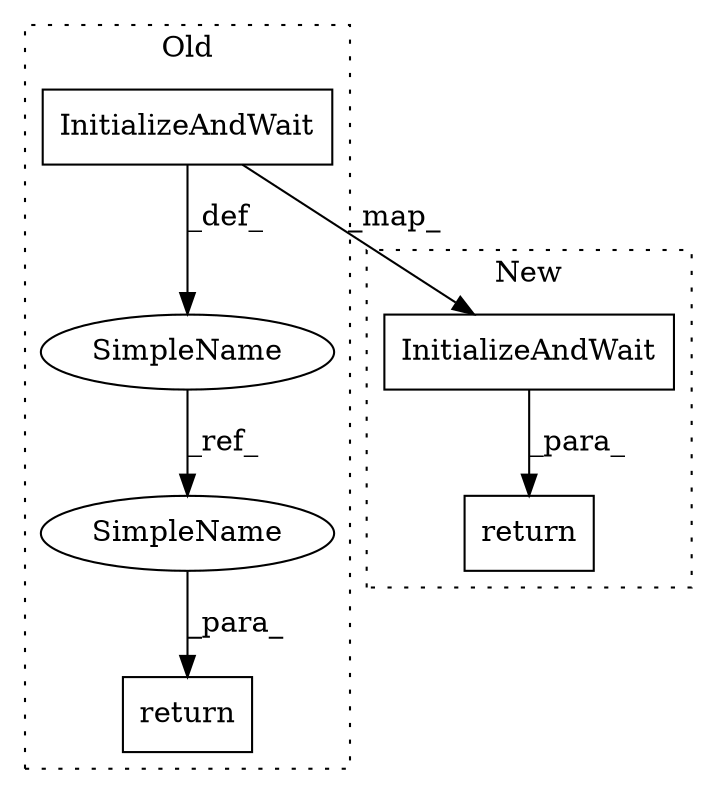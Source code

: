 digraph G {
subgraph cluster0 {
1 [label="InitializeAndWait" a="32" s="31443,31464" l="18,1" shape="box"];
3 [label="SimpleName" a="42" s="31415" l="5" shape="ellipse"];
4 [label="return" a="41" s="31511" l="13" shape="box"];
6 [label="SimpleName" a="42" s="31524" l="5" shape="ellipse"];
label = "Old";
style="dotted";
}
subgraph cluster1 {
2 [label="InitializeAndWait" a="32" s="31259,31280" l="18,1" shape="box"];
5 [label="return" a="41" s="31226" l="13" shape="box"];
label = "New";
style="dotted";
}
1 -> 2 [label="_map_"];
1 -> 3 [label="_def_"];
2 -> 5 [label="_para_"];
3 -> 6 [label="_ref_"];
6 -> 4 [label="_para_"];
}